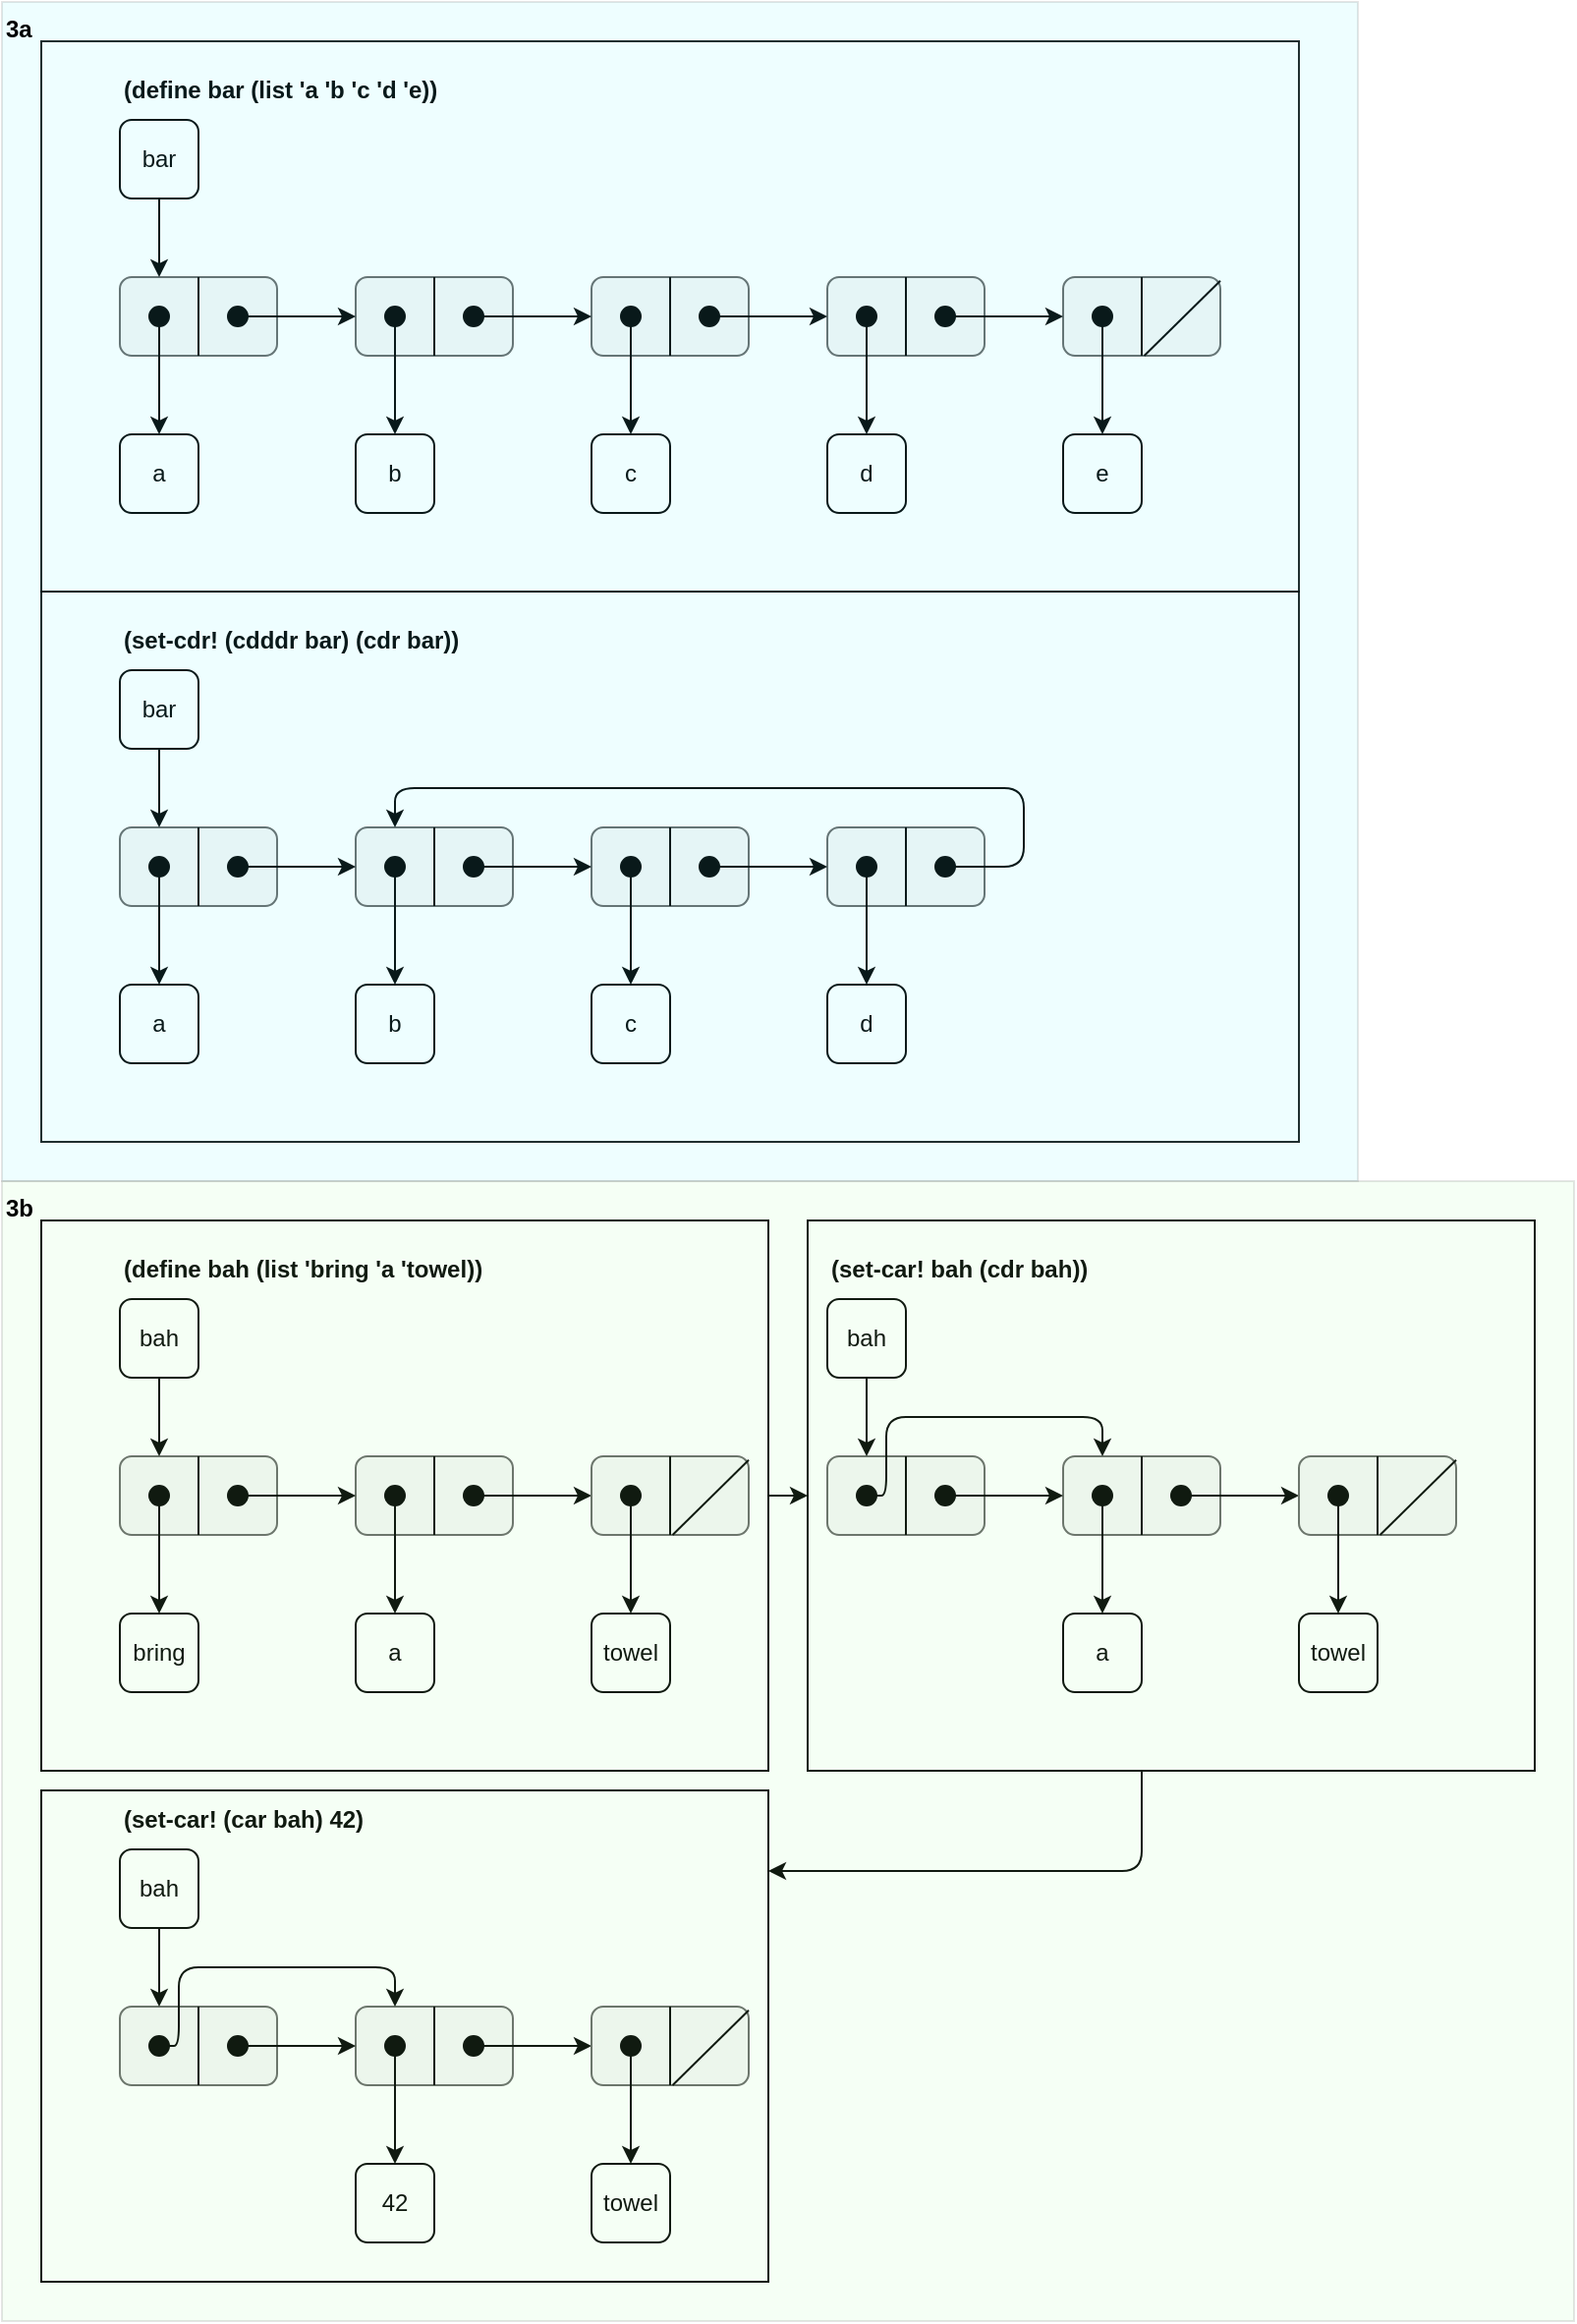 <mxfile version="15.4.0" type="device"><diagram id="C5RBs43oDa-KdzZeNtuy" name="Page-1"><mxGraphModel dx="918" dy="1392" grid="1" gridSize="10" guides="1" tooltips="1" connect="1" arrows="1" fold="1" page="1" pageScale="1" pageWidth="827" pageHeight="1169" math="0" shadow="0"><root><mxCell id="WIyWlLk6GJQsqaUBKTNV-0"/><mxCell id="WIyWlLk6GJQsqaUBKTNV-1" parent="WIyWlLk6GJQsqaUBKTNV-0"/><mxCell id="eJKlhbtkyP2CvCXJcm9q-0" value="" style="group" vertex="1" connectable="0" parent="WIyWlLk6GJQsqaUBKTNV-1"><mxGeometry x="80" y="160" width="80" height="40" as="geometry"/></mxCell><mxCell id="eJKlhbtkyP2CvCXJcm9q-1" value="" style="rounded=1;whiteSpace=wrap;html=1;fillColor=#f5f5f5;strokeColor=#666666;fontColor=#333333;" vertex="1" parent="eJKlhbtkyP2CvCXJcm9q-0"><mxGeometry width="80" height="40" as="geometry"/></mxCell><mxCell id="eJKlhbtkyP2CvCXJcm9q-2" value="" style="endArrow=none;html=1;exitX=0.5;exitY=0;exitDx=0;exitDy=0;entryX=0.5;entryY=1;entryDx=0;entryDy=0;" edge="1" parent="eJKlhbtkyP2CvCXJcm9q-0" source="eJKlhbtkyP2CvCXJcm9q-1" target="eJKlhbtkyP2CvCXJcm9q-1"><mxGeometry width="50" height="50" as="geometry"><mxPoint x="40" y="50" as="sourcePoint"/><mxPoint x="90" as="targetPoint"/></mxGeometry></mxCell><mxCell id="eJKlhbtkyP2CvCXJcm9q-3" value="" style="ellipse;whiteSpace=wrap;html=1;aspect=fixed;rounded=1;fillColor=#000000;" vertex="1" parent="eJKlhbtkyP2CvCXJcm9q-0"><mxGeometry x="15" y="15" width="10" height="10" as="geometry"/></mxCell><mxCell id="eJKlhbtkyP2CvCXJcm9q-4" value="" style="ellipse;whiteSpace=wrap;html=1;aspect=fixed;rounded=1;fillColor=#000000;" vertex="1" parent="eJKlhbtkyP2CvCXJcm9q-0"><mxGeometry x="55" y="15" width="10" height="10" as="geometry"/></mxCell><mxCell id="eJKlhbtkyP2CvCXJcm9q-5" value="" style="group" vertex="1" connectable="0" parent="WIyWlLk6GJQsqaUBKTNV-1"><mxGeometry x="200" y="160" width="80" height="40" as="geometry"/></mxCell><mxCell id="eJKlhbtkyP2CvCXJcm9q-6" value="" style="rounded=1;whiteSpace=wrap;html=1;fillColor=#f5f5f5;strokeColor=#666666;fontColor=#333333;" vertex="1" parent="eJKlhbtkyP2CvCXJcm9q-5"><mxGeometry width="80" height="40" as="geometry"/></mxCell><mxCell id="eJKlhbtkyP2CvCXJcm9q-7" value="" style="endArrow=none;html=1;exitX=0.5;exitY=0;exitDx=0;exitDy=0;entryX=0.5;entryY=1;entryDx=0;entryDy=0;" edge="1" parent="eJKlhbtkyP2CvCXJcm9q-5" source="eJKlhbtkyP2CvCXJcm9q-6" target="eJKlhbtkyP2CvCXJcm9q-6"><mxGeometry width="50" height="50" as="geometry"><mxPoint x="40" y="50" as="sourcePoint"/><mxPoint x="90" as="targetPoint"/></mxGeometry></mxCell><mxCell id="eJKlhbtkyP2CvCXJcm9q-8" value="" style="ellipse;whiteSpace=wrap;html=1;aspect=fixed;rounded=1;fillColor=#000000;" vertex="1" parent="eJKlhbtkyP2CvCXJcm9q-5"><mxGeometry x="15" y="15" width="10" height="10" as="geometry"/></mxCell><mxCell id="eJKlhbtkyP2CvCXJcm9q-9" value="" style="ellipse;whiteSpace=wrap;html=1;aspect=fixed;rounded=1;fillColor=#000000;" vertex="1" parent="eJKlhbtkyP2CvCXJcm9q-5"><mxGeometry x="55" y="15" width="10" height="10" as="geometry"/></mxCell><mxCell id="eJKlhbtkyP2CvCXJcm9q-10" value="" style="group" vertex="1" connectable="0" parent="WIyWlLk6GJQsqaUBKTNV-1"><mxGeometry x="320" y="160" width="80" height="40" as="geometry"/></mxCell><mxCell id="eJKlhbtkyP2CvCXJcm9q-11" value="" style="rounded=1;whiteSpace=wrap;html=1;fillColor=#f5f5f5;strokeColor=#666666;fontColor=#333333;" vertex="1" parent="eJKlhbtkyP2CvCXJcm9q-10"><mxGeometry width="80" height="40" as="geometry"/></mxCell><mxCell id="eJKlhbtkyP2CvCXJcm9q-12" value="" style="endArrow=none;html=1;exitX=0.5;exitY=0;exitDx=0;exitDy=0;entryX=0.5;entryY=1;entryDx=0;entryDy=0;" edge="1" parent="eJKlhbtkyP2CvCXJcm9q-10" source="eJKlhbtkyP2CvCXJcm9q-11" target="eJKlhbtkyP2CvCXJcm9q-11"><mxGeometry width="50" height="50" as="geometry"><mxPoint x="40" y="50" as="sourcePoint"/><mxPoint x="90" as="targetPoint"/></mxGeometry></mxCell><mxCell id="eJKlhbtkyP2CvCXJcm9q-13" value="" style="ellipse;whiteSpace=wrap;html=1;aspect=fixed;rounded=1;fillColor=#000000;" vertex="1" parent="eJKlhbtkyP2CvCXJcm9q-10"><mxGeometry x="15" y="15" width="10" height="10" as="geometry"/></mxCell><mxCell id="eJKlhbtkyP2CvCXJcm9q-14" value="" style="ellipse;whiteSpace=wrap;html=1;aspect=fixed;rounded=1;fillColor=#000000;" vertex="1" parent="eJKlhbtkyP2CvCXJcm9q-10"><mxGeometry x="55" y="15" width="10" height="10" as="geometry"/></mxCell><mxCell id="eJKlhbtkyP2CvCXJcm9q-16" value="" style="group" vertex="1" connectable="0" parent="WIyWlLk6GJQsqaUBKTNV-1"><mxGeometry x="440" y="160" width="80" height="40" as="geometry"/></mxCell><mxCell id="eJKlhbtkyP2CvCXJcm9q-17" value="" style="rounded=1;whiteSpace=wrap;html=1;fillColor=#f5f5f5;strokeColor=#666666;fontColor=#333333;" vertex="1" parent="eJKlhbtkyP2CvCXJcm9q-16"><mxGeometry width="80" height="40" as="geometry"/></mxCell><mxCell id="eJKlhbtkyP2CvCXJcm9q-18" value="" style="endArrow=none;html=1;exitX=0.5;exitY=0;exitDx=0;exitDy=0;entryX=0.5;entryY=1;entryDx=0;entryDy=0;" edge="1" parent="eJKlhbtkyP2CvCXJcm9q-16" source="eJKlhbtkyP2CvCXJcm9q-17" target="eJKlhbtkyP2CvCXJcm9q-17"><mxGeometry width="50" height="50" as="geometry"><mxPoint x="40" y="50" as="sourcePoint"/><mxPoint x="90" as="targetPoint"/></mxGeometry></mxCell><mxCell id="eJKlhbtkyP2CvCXJcm9q-19" value="" style="ellipse;whiteSpace=wrap;html=1;aspect=fixed;rounded=1;fillColor=#000000;" vertex="1" parent="eJKlhbtkyP2CvCXJcm9q-16"><mxGeometry x="15" y="15" width="10" height="10" as="geometry"/></mxCell><mxCell id="eJKlhbtkyP2CvCXJcm9q-20" value="" style="ellipse;whiteSpace=wrap;html=1;aspect=fixed;rounded=1;fillColor=#000000;" vertex="1" parent="eJKlhbtkyP2CvCXJcm9q-16"><mxGeometry x="55" y="15" width="10" height="10" as="geometry"/></mxCell><mxCell id="eJKlhbtkyP2CvCXJcm9q-26" value="" style="group" vertex="1" connectable="0" parent="WIyWlLk6GJQsqaUBKTNV-1"><mxGeometry x="560" y="160" width="80" height="40" as="geometry"/></mxCell><mxCell id="eJKlhbtkyP2CvCXJcm9q-27" value="" style="rounded=1;whiteSpace=wrap;html=1;fillColor=#f5f5f5;strokeColor=#666666;fontColor=#333333;" vertex="1" parent="eJKlhbtkyP2CvCXJcm9q-26"><mxGeometry width="80" height="40" as="geometry"/></mxCell><mxCell id="eJKlhbtkyP2CvCXJcm9q-28" value="" style="endArrow=none;html=1;exitX=0.5;exitY=0;exitDx=0;exitDy=0;entryX=0.5;entryY=1;entryDx=0;entryDy=0;" edge="1" parent="eJKlhbtkyP2CvCXJcm9q-26" source="eJKlhbtkyP2CvCXJcm9q-27" target="eJKlhbtkyP2CvCXJcm9q-27"><mxGeometry width="50" height="50" as="geometry"><mxPoint x="40" y="50" as="sourcePoint"/><mxPoint x="90" as="targetPoint"/></mxGeometry></mxCell><mxCell id="eJKlhbtkyP2CvCXJcm9q-29" value="" style="ellipse;whiteSpace=wrap;html=1;aspect=fixed;rounded=1;fillColor=#000000;" vertex="1" parent="eJKlhbtkyP2CvCXJcm9q-26"><mxGeometry x="15" y="15" width="10" height="10" as="geometry"/></mxCell><mxCell id="eJKlhbtkyP2CvCXJcm9q-34" value="" style="endArrow=none;html=1;exitX=0.984;exitY=0.047;exitDx=0;exitDy=0;entryX=0.5;entryY=1;entryDx=0;entryDy=0;exitPerimeter=0;" edge="1" parent="eJKlhbtkyP2CvCXJcm9q-26"><mxGeometry x="-148.72" y="-310" width="50" height="50" as="geometry"><mxPoint x="80" y="1.88" as="sourcePoint"/><mxPoint x="41.28" y="40" as="targetPoint"/></mxGeometry></mxCell><mxCell id="eJKlhbtkyP2CvCXJcm9q-30" style="edgeStyle=orthogonalEdgeStyle;rounded=0;orthogonalLoop=1;jettySize=auto;html=1;" edge="1" parent="WIyWlLk6GJQsqaUBKTNV-1" source="eJKlhbtkyP2CvCXJcm9q-4" target="eJKlhbtkyP2CvCXJcm9q-6"><mxGeometry relative="1" as="geometry"/></mxCell><mxCell id="eJKlhbtkyP2CvCXJcm9q-31" style="edgeStyle=orthogonalEdgeStyle;rounded=0;orthogonalLoop=1;jettySize=auto;html=1;entryX=0;entryY=0.5;entryDx=0;entryDy=0;" edge="1" parent="WIyWlLk6GJQsqaUBKTNV-1" source="eJKlhbtkyP2CvCXJcm9q-9" target="eJKlhbtkyP2CvCXJcm9q-11"><mxGeometry relative="1" as="geometry"/></mxCell><mxCell id="eJKlhbtkyP2CvCXJcm9q-32" style="edgeStyle=orthogonalEdgeStyle;rounded=0;orthogonalLoop=1;jettySize=auto;html=1;entryX=0;entryY=0.5;entryDx=0;entryDy=0;" edge="1" parent="WIyWlLk6GJQsqaUBKTNV-1" source="eJKlhbtkyP2CvCXJcm9q-14" target="eJKlhbtkyP2CvCXJcm9q-17"><mxGeometry relative="1" as="geometry"/></mxCell><mxCell id="eJKlhbtkyP2CvCXJcm9q-33" style="edgeStyle=orthogonalEdgeStyle;rounded=0;orthogonalLoop=1;jettySize=auto;html=1;entryX=0;entryY=0.5;entryDx=0;entryDy=0;" edge="1" parent="WIyWlLk6GJQsqaUBKTNV-1" source="eJKlhbtkyP2CvCXJcm9q-20" target="eJKlhbtkyP2CvCXJcm9q-27"><mxGeometry relative="1" as="geometry"/></mxCell><mxCell id="eJKlhbtkyP2CvCXJcm9q-35" value="a" style="whiteSpace=wrap;html=1;aspect=fixed;rounded=1;" vertex="1" parent="WIyWlLk6GJQsqaUBKTNV-1"><mxGeometry x="80" y="240" width="40" height="40" as="geometry"/></mxCell><mxCell id="eJKlhbtkyP2CvCXJcm9q-36" value="b" style="whiteSpace=wrap;html=1;aspect=fixed;rounded=1;" vertex="1" parent="WIyWlLk6GJQsqaUBKTNV-1"><mxGeometry x="200" y="240" width="40" height="40" as="geometry"/></mxCell><mxCell id="eJKlhbtkyP2CvCXJcm9q-37" value="c" style="whiteSpace=wrap;html=1;aspect=fixed;rounded=1;" vertex="1" parent="WIyWlLk6GJQsqaUBKTNV-1"><mxGeometry x="320" y="240" width="40" height="40" as="geometry"/></mxCell><mxCell id="eJKlhbtkyP2CvCXJcm9q-38" value="d" style="whiteSpace=wrap;html=1;aspect=fixed;rounded=1;" vertex="1" parent="WIyWlLk6GJQsqaUBKTNV-1"><mxGeometry x="440" y="240" width="40" height="40" as="geometry"/></mxCell><mxCell id="eJKlhbtkyP2CvCXJcm9q-39" value="e" style="whiteSpace=wrap;html=1;aspect=fixed;rounded=1;" vertex="1" parent="WIyWlLk6GJQsqaUBKTNV-1"><mxGeometry x="560" y="240" width="40" height="40" as="geometry"/></mxCell><mxCell id="eJKlhbtkyP2CvCXJcm9q-40" style="edgeStyle=orthogonalEdgeStyle;rounded=0;orthogonalLoop=1;jettySize=auto;html=1;entryX=0.5;entryY=0;entryDx=0;entryDy=0;" edge="1" parent="WIyWlLk6GJQsqaUBKTNV-1" source="eJKlhbtkyP2CvCXJcm9q-3" target="eJKlhbtkyP2CvCXJcm9q-35"><mxGeometry relative="1" as="geometry"/></mxCell><mxCell id="eJKlhbtkyP2CvCXJcm9q-41" style="edgeStyle=orthogonalEdgeStyle;rounded=0;orthogonalLoop=1;jettySize=auto;html=1;entryX=0.5;entryY=0;entryDx=0;entryDy=0;" edge="1" parent="WIyWlLk6GJQsqaUBKTNV-1" source="eJKlhbtkyP2CvCXJcm9q-8" target="eJKlhbtkyP2CvCXJcm9q-36"><mxGeometry relative="1" as="geometry"/></mxCell><mxCell id="eJKlhbtkyP2CvCXJcm9q-42" style="edgeStyle=orthogonalEdgeStyle;rounded=0;orthogonalLoop=1;jettySize=auto;html=1;entryX=0.5;entryY=0;entryDx=0;entryDy=0;" edge="1" parent="WIyWlLk6GJQsqaUBKTNV-1" source="eJKlhbtkyP2CvCXJcm9q-13" target="eJKlhbtkyP2CvCXJcm9q-37"><mxGeometry relative="1" as="geometry"/></mxCell><mxCell id="eJKlhbtkyP2CvCXJcm9q-43" style="edgeStyle=orthogonalEdgeStyle;rounded=0;orthogonalLoop=1;jettySize=auto;html=1;entryX=0.5;entryY=0;entryDx=0;entryDy=0;" edge="1" parent="WIyWlLk6GJQsqaUBKTNV-1" source="eJKlhbtkyP2CvCXJcm9q-19" target="eJKlhbtkyP2CvCXJcm9q-38"><mxGeometry relative="1" as="geometry"/></mxCell><mxCell id="eJKlhbtkyP2CvCXJcm9q-44" style="edgeStyle=orthogonalEdgeStyle;rounded=0;orthogonalLoop=1;jettySize=auto;html=1;entryX=0.5;entryY=0;entryDx=0;entryDy=0;" edge="1" parent="WIyWlLk6GJQsqaUBKTNV-1" source="eJKlhbtkyP2CvCXJcm9q-29" target="eJKlhbtkyP2CvCXJcm9q-39"><mxGeometry relative="1" as="geometry"/></mxCell><mxCell id="eJKlhbtkyP2CvCXJcm9q-45" value="(define bar (list 'a 'b 'c 'd 'e))" style="text;html=1;strokeColor=none;fillColor=none;align=left;verticalAlign=middle;whiteSpace=wrap;rounded=0;fontStyle=1" vertex="1" parent="WIyWlLk6GJQsqaUBKTNV-1"><mxGeometry x="80" y="50" width="310" height="30" as="geometry"/></mxCell><mxCell id="eJKlhbtkyP2CvCXJcm9q-47" style="edgeStyle=orthogonalEdgeStyle;rounded=0;orthogonalLoop=1;jettySize=auto;html=1;entryX=0.25;entryY=0;entryDx=0;entryDy=0;" edge="1" parent="WIyWlLk6GJQsqaUBKTNV-1" source="eJKlhbtkyP2CvCXJcm9q-46" target="eJKlhbtkyP2CvCXJcm9q-1"><mxGeometry relative="1" as="geometry"/></mxCell><mxCell id="eJKlhbtkyP2CvCXJcm9q-46" value="bar" style="whiteSpace=wrap;html=1;aspect=fixed;rounded=1;" vertex="1" parent="WIyWlLk6GJQsqaUBKTNV-1"><mxGeometry x="80" y="80" width="40" height="40" as="geometry"/></mxCell><mxCell id="eJKlhbtkyP2CvCXJcm9q-49" value="" style="group" vertex="1" connectable="0" parent="WIyWlLk6GJQsqaUBKTNV-1"><mxGeometry x="80" y="440" width="80" height="40" as="geometry"/></mxCell><mxCell id="eJKlhbtkyP2CvCXJcm9q-50" value="" style="rounded=1;whiteSpace=wrap;html=1;fillColor=#f5f5f5;strokeColor=#666666;fontColor=#333333;" vertex="1" parent="eJKlhbtkyP2CvCXJcm9q-49"><mxGeometry width="80" height="40" as="geometry"/></mxCell><mxCell id="eJKlhbtkyP2CvCXJcm9q-51" value="" style="endArrow=none;html=1;exitX=0.5;exitY=0;exitDx=0;exitDy=0;entryX=0.5;entryY=1;entryDx=0;entryDy=0;" edge="1" parent="eJKlhbtkyP2CvCXJcm9q-49" source="eJKlhbtkyP2CvCXJcm9q-50" target="eJKlhbtkyP2CvCXJcm9q-50"><mxGeometry width="50" height="50" as="geometry"><mxPoint x="40" y="50" as="sourcePoint"/><mxPoint x="90" as="targetPoint"/></mxGeometry></mxCell><mxCell id="eJKlhbtkyP2CvCXJcm9q-52" value="" style="ellipse;whiteSpace=wrap;html=1;aspect=fixed;rounded=1;fillColor=#000000;" vertex="1" parent="eJKlhbtkyP2CvCXJcm9q-49"><mxGeometry x="15" y="15" width="10" height="10" as="geometry"/></mxCell><mxCell id="eJKlhbtkyP2CvCXJcm9q-53" value="" style="ellipse;whiteSpace=wrap;html=1;aspect=fixed;rounded=1;fillColor=#000000;" vertex="1" parent="eJKlhbtkyP2CvCXJcm9q-49"><mxGeometry x="55" y="15" width="10" height="10" as="geometry"/></mxCell><mxCell id="eJKlhbtkyP2CvCXJcm9q-54" value="" style="group" vertex="1" connectable="0" parent="WIyWlLk6GJQsqaUBKTNV-1"><mxGeometry x="200" y="440" width="80" height="40" as="geometry"/></mxCell><mxCell id="eJKlhbtkyP2CvCXJcm9q-55" value="" style="rounded=1;whiteSpace=wrap;html=1;fillColor=#f5f5f5;strokeColor=#666666;fontColor=#333333;" vertex="1" parent="eJKlhbtkyP2CvCXJcm9q-54"><mxGeometry width="80" height="40" as="geometry"/></mxCell><mxCell id="eJKlhbtkyP2CvCXJcm9q-56" value="" style="endArrow=none;html=1;exitX=0.5;exitY=0;exitDx=0;exitDy=0;entryX=0.5;entryY=1;entryDx=0;entryDy=0;" edge="1" parent="eJKlhbtkyP2CvCXJcm9q-54" source="eJKlhbtkyP2CvCXJcm9q-55" target="eJKlhbtkyP2CvCXJcm9q-55"><mxGeometry width="50" height="50" as="geometry"><mxPoint x="40" y="50" as="sourcePoint"/><mxPoint x="90" as="targetPoint"/></mxGeometry></mxCell><mxCell id="eJKlhbtkyP2CvCXJcm9q-57" value="" style="ellipse;whiteSpace=wrap;html=1;aspect=fixed;rounded=1;fillColor=#000000;" vertex="1" parent="eJKlhbtkyP2CvCXJcm9q-54"><mxGeometry x="15" y="15" width="10" height="10" as="geometry"/></mxCell><mxCell id="eJKlhbtkyP2CvCXJcm9q-58" value="" style="ellipse;whiteSpace=wrap;html=1;aspect=fixed;rounded=1;fillColor=#000000;" vertex="1" parent="eJKlhbtkyP2CvCXJcm9q-54"><mxGeometry x="55" y="15" width="10" height="10" as="geometry"/></mxCell><mxCell id="eJKlhbtkyP2CvCXJcm9q-59" value="" style="group" vertex="1" connectable="0" parent="WIyWlLk6GJQsqaUBKTNV-1"><mxGeometry x="320" y="440" width="80" height="40" as="geometry"/></mxCell><mxCell id="eJKlhbtkyP2CvCXJcm9q-60" value="" style="rounded=1;whiteSpace=wrap;html=1;fillColor=#f5f5f5;strokeColor=#666666;fontColor=#333333;" vertex="1" parent="eJKlhbtkyP2CvCXJcm9q-59"><mxGeometry width="80" height="40" as="geometry"/></mxCell><mxCell id="eJKlhbtkyP2CvCXJcm9q-61" value="" style="endArrow=none;html=1;exitX=0.5;exitY=0;exitDx=0;exitDy=0;entryX=0.5;entryY=1;entryDx=0;entryDy=0;" edge="1" parent="eJKlhbtkyP2CvCXJcm9q-59" source="eJKlhbtkyP2CvCXJcm9q-60" target="eJKlhbtkyP2CvCXJcm9q-60"><mxGeometry width="50" height="50" as="geometry"><mxPoint x="40" y="50" as="sourcePoint"/><mxPoint x="90" as="targetPoint"/></mxGeometry></mxCell><mxCell id="eJKlhbtkyP2CvCXJcm9q-62" value="" style="ellipse;whiteSpace=wrap;html=1;aspect=fixed;rounded=1;fillColor=#000000;" vertex="1" parent="eJKlhbtkyP2CvCXJcm9q-59"><mxGeometry x="15" y="15" width="10" height="10" as="geometry"/></mxCell><mxCell id="eJKlhbtkyP2CvCXJcm9q-63" value="" style="ellipse;whiteSpace=wrap;html=1;aspect=fixed;rounded=1;fillColor=#000000;" vertex="1" parent="eJKlhbtkyP2CvCXJcm9q-59"><mxGeometry x="55" y="15" width="10" height="10" as="geometry"/></mxCell><mxCell id="eJKlhbtkyP2CvCXJcm9q-64" value="" style="group" vertex="1" connectable="0" parent="WIyWlLk6GJQsqaUBKTNV-1"><mxGeometry x="440" y="440" width="80" height="40" as="geometry"/></mxCell><mxCell id="eJKlhbtkyP2CvCXJcm9q-65" value="" style="rounded=1;whiteSpace=wrap;html=1;fillColor=#f5f5f5;strokeColor=#666666;fontColor=#333333;" vertex="1" parent="eJKlhbtkyP2CvCXJcm9q-64"><mxGeometry width="80" height="40" as="geometry"/></mxCell><mxCell id="eJKlhbtkyP2CvCXJcm9q-66" value="" style="endArrow=none;html=1;exitX=0.5;exitY=0;exitDx=0;exitDy=0;entryX=0.5;entryY=1;entryDx=0;entryDy=0;" edge="1" parent="eJKlhbtkyP2CvCXJcm9q-64" source="eJKlhbtkyP2CvCXJcm9q-65" target="eJKlhbtkyP2CvCXJcm9q-65"><mxGeometry width="50" height="50" as="geometry"><mxPoint x="40" y="50" as="sourcePoint"/><mxPoint x="90" as="targetPoint"/></mxGeometry></mxCell><mxCell id="eJKlhbtkyP2CvCXJcm9q-67" value="" style="ellipse;whiteSpace=wrap;html=1;aspect=fixed;rounded=1;fillColor=#000000;" vertex="1" parent="eJKlhbtkyP2CvCXJcm9q-64"><mxGeometry x="15" y="15" width="10" height="10" as="geometry"/></mxCell><mxCell id="eJKlhbtkyP2CvCXJcm9q-68" value="" style="ellipse;whiteSpace=wrap;html=1;aspect=fixed;rounded=1;fillColor=#000000;" vertex="1" parent="eJKlhbtkyP2CvCXJcm9q-64"><mxGeometry x="55" y="15" width="10" height="10" as="geometry"/></mxCell><mxCell id="eJKlhbtkyP2CvCXJcm9q-74" style="edgeStyle=orthogonalEdgeStyle;rounded=0;orthogonalLoop=1;jettySize=auto;html=1;" edge="1" parent="WIyWlLk6GJQsqaUBKTNV-1" source="eJKlhbtkyP2CvCXJcm9q-53" target="eJKlhbtkyP2CvCXJcm9q-55"><mxGeometry relative="1" as="geometry"/></mxCell><mxCell id="eJKlhbtkyP2CvCXJcm9q-75" style="edgeStyle=orthogonalEdgeStyle;rounded=0;orthogonalLoop=1;jettySize=auto;html=1;entryX=0;entryY=0.5;entryDx=0;entryDy=0;" edge="1" parent="WIyWlLk6GJQsqaUBKTNV-1" source="eJKlhbtkyP2CvCXJcm9q-58" target="eJKlhbtkyP2CvCXJcm9q-60"><mxGeometry relative="1" as="geometry"/></mxCell><mxCell id="eJKlhbtkyP2CvCXJcm9q-76" style="edgeStyle=orthogonalEdgeStyle;rounded=0;orthogonalLoop=1;jettySize=auto;html=1;entryX=0;entryY=0.5;entryDx=0;entryDy=0;" edge="1" parent="WIyWlLk6GJQsqaUBKTNV-1" source="eJKlhbtkyP2CvCXJcm9q-63" target="eJKlhbtkyP2CvCXJcm9q-65"><mxGeometry relative="1" as="geometry"/></mxCell><mxCell id="eJKlhbtkyP2CvCXJcm9q-77" style="edgeStyle=orthogonalEdgeStyle;rounded=1;orthogonalLoop=1;jettySize=auto;html=1;entryX=0.25;entryY=0;entryDx=0;entryDy=0;" edge="1" parent="WIyWlLk6GJQsqaUBKTNV-1" source="eJKlhbtkyP2CvCXJcm9q-68" target="eJKlhbtkyP2CvCXJcm9q-55"><mxGeometry relative="1" as="geometry"><mxPoint x="560" y="460" as="targetPoint"/><Array as="points"><mxPoint x="540" y="460"/><mxPoint x="540" y="420"/><mxPoint x="220" y="420"/></Array></mxGeometry></mxCell><mxCell id="eJKlhbtkyP2CvCXJcm9q-78" value="a" style="whiteSpace=wrap;html=1;aspect=fixed;rounded=1;" vertex="1" parent="WIyWlLk6GJQsqaUBKTNV-1"><mxGeometry x="80" y="520" width="40" height="40" as="geometry"/></mxCell><mxCell id="eJKlhbtkyP2CvCXJcm9q-79" value="b" style="whiteSpace=wrap;html=1;aspect=fixed;rounded=1;" vertex="1" parent="WIyWlLk6GJQsqaUBKTNV-1"><mxGeometry x="200" y="520" width="40" height="40" as="geometry"/></mxCell><mxCell id="eJKlhbtkyP2CvCXJcm9q-80" value="c" style="whiteSpace=wrap;html=1;aspect=fixed;rounded=1;" vertex="1" parent="WIyWlLk6GJQsqaUBKTNV-1"><mxGeometry x="320" y="520" width="40" height="40" as="geometry"/></mxCell><mxCell id="eJKlhbtkyP2CvCXJcm9q-81" value="d" style="whiteSpace=wrap;html=1;aspect=fixed;rounded=1;" vertex="1" parent="WIyWlLk6GJQsqaUBKTNV-1"><mxGeometry x="440" y="520" width="40" height="40" as="geometry"/></mxCell><mxCell id="eJKlhbtkyP2CvCXJcm9q-83" style="edgeStyle=orthogonalEdgeStyle;rounded=0;orthogonalLoop=1;jettySize=auto;html=1;entryX=0.5;entryY=0;entryDx=0;entryDy=0;" edge="1" parent="WIyWlLk6GJQsqaUBKTNV-1" source="eJKlhbtkyP2CvCXJcm9q-52" target="eJKlhbtkyP2CvCXJcm9q-78"><mxGeometry relative="1" as="geometry"/></mxCell><mxCell id="eJKlhbtkyP2CvCXJcm9q-84" style="edgeStyle=orthogonalEdgeStyle;rounded=0;orthogonalLoop=1;jettySize=auto;html=1;entryX=0.5;entryY=0;entryDx=0;entryDy=0;" edge="1" parent="WIyWlLk6GJQsqaUBKTNV-1" source="eJKlhbtkyP2CvCXJcm9q-57" target="eJKlhbtkyP2CvCXJcm9q-79"><mxGeometry relative="1" as="geometry"/></mxCell><mxCell id="eJKlhbtkyP2CvCXJcm9q-85" style="edgeStyle=orthogonalEdgeStyle;rounded=0;orthogonalLoop=1;jettySize=auto;html=1;entryX=0.5;entryY=0;entryDx=0;entryDy=0;" edge="1" parent="WIyWlLk6GJQsqaUBKTNV-1" source="eJKlhbtkyP2CvCXJcm9q-62" target="eJKlhbtkyP2CvCXJcm9q-80"><mxGeometry relative="1" as="geometry"/></mxCell><mxCell id="eJKlhbtkyP2CvCXJcm9q-86" style="edgeStyle=orthogonalEdgeStyle;rounded=0;orthogonalLoop=1;jettySize=auto;html=1;entryX=0.5;entryY=0;entryDx=0;entryDy=0;" edge="1" parent="WIyWlLk6GJQsqaUBKTNV-1" source="eJKlhbtkyP2CvCXJcm9q-67" target="eJKlhbtkyP2CvCXJcm9q-81"><mxGeometry relative="1" as="geometry"/></mxCell><mxCell id="eJKlhbtkyP2CvCXJcm9q-89" style="edgeStyle=orthogonalEdgeStyle;rounded=1;orthogonalLoop=1;jettySize=auto;html=1;entryX=0.25;entryY=0;entryDx=0;entryDy=0;" edge="1" parent="WIyWlLk6GJQsqaUBKTNV-1" source="eJKlhbtkyP2CvCXJcm9q-88" target="eJKlhbtkyP2CvCXJcm9q-50"><mxGeometry relative="1" as="geometry"/></mxCell><mxCell id="eJKlhbtkyP2CvCXJcm9q-88" value="bar" style="whiteSpace=wrap;html=1;aspect=fixed;rounded=1;" vertex="1" parent="WIyWlLk6GJQsqaUBKTNV-1"><mxGeometry x="80" y="360" width="40" height="40" as="geometry"/></mxCell><mxCell id="eJKlhbtkyP2CvCXJcm9q-90" value="(set-cdr! (cdddr bar) (cdr bar))" style="text;html=1;strokeColor=none;fillColor=none;align=left;verticalAlign=middle;whiteSpace=wrap;rounded=0;fontStyle=1" vertex="1" parent="WIyWlLk6GJQsqaUBKTNV-1"><mxGeometry x="80" y="330" width="310" height="30" as="geometry"/></mxCell><mxCell id="eJKlhbtkyP2CvCXJcm9q-91" value="" style="group" vertex="1" connectable="0" parent="WIyWlLk6GJQsqaUBKTNV-1"><mxGeometry x="80" y="760" width="80" height="40" as="geometry"/></mxCell><mxCell id="eJKlhbtkyP2CvCXJcm9q-92" value="" style="rounded=1;whiteSpace=wrap;html=1;fillColor=#f5f5f5;strokeColor=#666666;fontColor=#333333;" vertex="1" parent="eJKlhbtkyP2CvCXJcm9q-91"><mxGeometry width="80" height="40" as="geometry"/></mxCell><mxCell id="eJKlhbtkyP2CvCXJcm9q-93" value="" style="endArrow=none;html=1;exitX=0.5;exitY=0;exitDx=0;exitDy=0;entryX=0.5;entryY=1;entryDx=0;entryDy=0;" edge="1" parent="eJKlhbtkyP2CvCXJcm9q-91" source="eJKlhbtkyP2CvCXJcm9q-92" target="eJKlhbtkyP2CvCXJcm9q-92"><mxGeometry width="50" height="50" as="geometry"><mxPoint x="40" y="50" as="sourcePoint"/><mxPoint x="90" as="targetPoint"/></mxGeometry></mxCell><mxCell id="eJKlhbtkyP2CvCXJcm9q-94" value="" style="ellipse;whiteSpace=wrap;html=1;aspect=fixed;rounded=1;fillColor=#000000;" vertex="1" parent="eJKlhbtkyP2CvCXJcm9q-91"><mxGeometry x="15" y="15" width="10" height="10" as="geometry"/></mxCell><mxCell id="eJKlhbtkyP2CvCXJcm9q-95" value="" style="ellipse;whiteSpace=wrap;html=1;aspect=fixed;rounded=1;fillColor=#000000;" vertex="1" parent="eJKlhbtkyP2CvCXJcm9q-91"><mxGeometry x="55" y="15" width="10" height="10" as="geometry"/></mxCell><mxCell id="eJKlhbtkyP2CvCXJcm9q-96" value="" style="group" vertex="1" connectable="0" parent="WIyWlLk6GJQsqaUBKTNV-1"><mxGeometry x="200" y="760" width="80" height="40" as="geometry"/></mxCell><mxCell id="eJKlhbtkyP2CvCXJcm9q-97" value="" style="rounded=1;whiteSpace=wrap;html=1;fillColor=#f5f5f5;strokeColor=#666666;fontColor=#333333;" vertex="1" parent="eJKlhbtkyP2CvCXJcm9q-96"><mxGeometry width="80" height="40" as="geometry"/></mxCell><mxCell id="eJKlhbtkyP2CvCXJcm9q-98" value="" style="endArrow=none;html=1;exitX=0.5;exitY=0;exitDx=0;exitDy=0;entryX=0.5;entryY=1;entryDx=0;entryDy=0;" edge="1" parent="eJKlhbtkyP2CvCXJcm9q-96" source="eJKlhbtkyP2CvCXJcm9q-97" target="eJKlhbtkyP2CvCXJcm9q-97"><mxGeometry width="50" height="50" as="geometry"><mxPoint x="40" y="50" as="sourcePoint"/><mxPoint x="90" as="targetPoint"/></mxGeometry></mxCell><mxCell id="eJKlhbtkyP2CvCXJcm9q-99" value="" style="ellipse;whiteSpace=wrap;html=1;aspect=fixed;rounded=1;fillColor=#000000;" vertex="1" parent="eJKlhbtkyP2CvCXJcm9q-96"><mxGeometry x="15" y="15" width="10" height="10" as="geometry"/></mxCell><mxCell id="eJKlhbtkyP2CvCXJcm9q-100" value="" style="ellipse;whiteSpace=wrap;html=1;aspect=fixed;rounded=1;fillColor=#000000;" vertex="1" parent="eJKlhbtkyP2CvCXJcm9q-96"><mxGeometry x="55" y="15" width="10" height="10" as="geometry"/></mxCell><mxCell id="eJKlhbtkyP2CvCXJcm9q-116" style="edgeStyle=orthogonalEdgeStyle;rounded=0;orthogonalLoop=1;jettySize=auto;html=1;" edge="1" parent="WIyWlLk6GJQsqaUBKTNV-1" source="eJKlhbtkyP2CvCXJcm9q-95" target="eJKlhbtkyP2CvCXJcm9q-97"><mxGeometry relative="1" as="geometry"/></mxCell><mxCell id="eJKlhbtkyP2CvCXJcm9q-117" style="edgeStyle=orthogonalEdgeStyle;rounded=0;orthogonalLoop=1;jettySize=auto;html=1;entryX=0;entryY=0.5;entryDx=0;entryDy=0;" edge="1" parent="WIyWlLk6GJQsqaUBKTNV-1" source="eJKlhbtkyP2CvCXJcm9q-100"><mxGeometry relative="1" as="geometry"><mxPoint x="320" y="780" as="targetPoint"/></mxGeometry></mxCell><mxCell id="eJKlhbtkyP2CvCXJcm9q-120" value="bring" style="whiteSpace=wrap;html=1;aspect=fixed;rounded=1;" vertex="1" parent="WIyWlLk6GJQsqaUBKTNV-1"><mxGeometry x="80" y="840" width="40" height="40" as="geometry"/></mxCell><mxCell id="eJKlhbtkyP2CvCXJcm9q-121" value="a" style="whiteSpace=wrap;html=1;aspect=fixed;rounded=1;" vertex="1" parent="WIyWlLk6GJQsqaUBKTNV-1"><mxGeometry x="200" y="840" width="40" height="40" as="geometry"/></mxCell><mxCell id="eJKlhbtkyP2CvCXJcm9q-122" value="towel" style="whiteSpace=wrap;html=1;aspect=fixed;rounded=1;" vertex="1" parent="WIyWlLk6GJQsqaUBKTNV-1"><mxGeometry x="320" y="840" width="40" height="40" as="geometry"/></mxCell><mxCell id="eJKlhbtkyP2CvCXJcm9q-125" style="edgeStyle=orthogonalEdgeStyle;rounded=0;orthogonalLoop=1;jettySize=auto;html=1;entryX=0.5;entryY=0;entryDx=0;entryDy=0;" edge="1" parent="WIyWlLk6GJQsqaUBKTNV-1" source="eJKlhbtkyP2CvCXJcm9q-94" target="eJKlhbtkyP2CvCXJcm9q-120"><mxGeometry relative="1" as="geometry"/></mxCell><mxCell id="eJKlhbtkyP2CvCXJcm9q-126" style="edgeStyle=orthogonalEdgeStyle;rounded=0;orthogonalLoop=1;jettySize=auto;html=1;entryX=0.5;entryY=0;entryDx=0;entryDy=0;" edge="1" parent="WIyWlLk6GJQsqaUBKTNV-1" source="eJKlhbtkyP2CvCXJcm9q-99" target="eJKlhbtkyP2CvCXJcm9q-121"><mxGeometry relative="1" as="geometry"/></mxCell><mxCell id="eJKlhbtkyP2CvCXJcm9q-130" value="(define bah (list 'bring 'a 'towel))" style="text;html=1;strokeColor=none;fillColor=none;align=left;verticalAlign=middle;whiteSpace=wrap;rounded=0;fontStyle=1" vertex="1" parent="WIyWlLk6GJQsqaUBKTNV-1"><mxGeometry x="80" y="650" width="310" height="30" as="geometry"/></mxCell><mxCell id="eJKlhbtkyP2CvCXJcm9q-131" style="edgeStyle=orthogonalEdgeStyle;rounded=0;orthogonalLoop=1;jettySize=auto;html=1;entryX=0.25;entryY=0;entryDx=0;entryDy=0;" edge="1" parent="WIyWlLk6GJQsqaUBKTNV-1" source="eJKlhbtkyP2CvCXJcm9q-132" target="eJKlhbtkyP2CvCXJcm9q-92"><mxGeometry relative="1" as="geometry"/></mxCell><mxCell id="eJKlhbtkyP2CvCXJcm9q-132" value="bah" style="whiteSpace=wrap;html=1;aspect=fixed;rounded=1;" vertex="1" parent="WIyWlLk6GJQsqaUBKTNV-1"><mxGeometry x="80" y="680" width="40" height="40" as="geometry"/></mxCell><mxCell id="eJKlhbtkyP2CvCXJcm9q-135" value="" style="group" vertex="1" connectable="0" parent="WIyWlLk6GJQsqaUBKTNV-1"><mxGeometry x="320" y="760" width="80" height="40" as="geometry"/></mxCell><mxCell id="eJKlhbtkyP2CvCXJcm9q-136" value="" style="rounded=1;whiteSpace=wrap;html=1;fillColor=#f5f5f5;strokeColor=#666666;fontColor=#333333;" vertex="1" parent="eJKlhbtkyP2CvCXJcm9q-135"><mxGeometry width="80" height="40" as="geometry"/></mxCell><mxCell id="eJKlhbtkyP2CvCXJcm9q-137" value="" style="endArrow=none;html=1;exitX=0.5;exitY=0;exitDx=0;exitDy=0;entryX=0.5;entryY=1;entryDx=0;entryDy=0;" edge="1" parent="eJKlhbtkyP2CvCXJcm9q-135" source="eJKlhbtkyP2CvCXJcm9q-136" target="eJKlhbtkyP2CvCXJcm9q-136"><mxGeometry width="50" height="50" as="geometry"><mxPoint x="40" y="50" as="sourcePoint"/><mxPoint x="90" as="targetPoint"/></mxGeometry></mxCell><mxCell id="eJKlhbtkyP2CvCXJcm9q-138" value="" style="ellipse;whiteSpace=wrap;html=1;aspect=fixed;rounded=1;fillColor=#000000;" vertex="1" parent="eJKlhbtkyP2CvCXJcm9q-135"><mxGeometry x="15" y="15" width="10" height="10" as="geometry"/></mxCell><mxCell id="eJKlhbtkyP2CvCXJcm9q-139" value="" style="endArrow=none;html=1;exitX=0.984;exitY=0.047;exitDx=0;exitDy=0;entryX=0.5;entryY=1;entryDx=0;entryDy=0;exitPerimeter=0;" edge="1" parent="eJKlhbtkyP2CvCXJcm9q-135"><mxGeometry x="-148.72" y="-310" width="50" height="50" as="geometry"><mxPoint x="80" y="1.88" as="sourcePoint"/><mxPoint x="41.28" y="40" as="targetPoint"/></mxGeometry></mxCell><mxCell id="eJKlhbtkyP2CvCXJcm9q-140" style="edgeStyle=orthogonalEdgeStyle;rounded=1;orthogonalLoop=1;jettySize=auto;html=1;entryX=0.5;entryY=0;entryDx=0;entryDy=0;" edge="1" parent="WIyWlLk6GJQsqaUBKTNV-1" source="eJKlhbtkyP2CvCXJcm9q-138" target="eJKlhbtkyP2CvCXJcm9q-122"><mxGeometry relative="1" as="geometry"/></mxCell><mxCell id="eJKlhbtkyP2CvCXJcm9q-141" value="" style="group" vertex="1" connectable="0" parent="WIyWlLk6GJQsqaUBKTNV-1"><mxGeometry x="440" y="760" width="80" height="40" as="geometry"/></mxCell><mxCell id="eJKlhbtkyP2CvCXJcm9q-142" value="" style="rounded=1;whiteSpace=wrap;html=1;fillColor=#f5f5f5;strokeColor=#666666;fontColor=#333333;" vertex="1" parent="eJKlhbtkyP2CvCXJcm9q-141"><mxGeometry width="80" height="40" as="geometry"/></mxCell><mxCell id="eJKlhbtkyP2CvCXJcm9q-143" value="" style="endArrow=none;html=1;exitX=0.5;exitY=0;exitDx=0;exitDy=0;entryX=0.5;entryY=1;entryDx=0;entryDy=0;" edge="1" parent="eJKlhbtkyP2CvCXJcm9q-141" source="eJKlhbtkyP2CvCXJcm9q-142" target="eJKlhbtkyP2CvCXJcm9q-142"><mxGeometry width="50" height="50" as="geometry"><mxPoint x="40" y="50" as="sourcePoint"/><mxPoint x="90" as="targetPoint"/></mxGeometry></mxCell><mxCell id="eJKlhbtkyP2CvCXJcm9q-144" value="" style="ellipse;whiteSpace=wrap;html=1;aspect=fixed;rounded=1;fillColor=#000000;" vertex="1" parent="eJKlhbtkyP2CvCXJcm9q-141"><mxGeometry x="15" y="15" width="10" height="10" as="geometry"/></mxCell><mxCell id="eJKlhbtkyP2CvCXJcm9q-145" value="" style="ellipse;whiteSpace=wrap;html=1;aspect=fixed;rounded=1;fillColor=#000000;" vertex="1" parent="eJKlhbtkyP2CvCXJcm9q-141"><mxGeometry x="55" y="15" width="10" height="10" as="geometry"/></mxCell><mxCell id="eJKlhbtkyP2CvCXJcm9q-146" value="" style="group" vertex="1" connectable="0" parent="WIyWlLk6GJQsqaUBKTNV-1"><mxGeometry x="560" y="760" width="80" height="40" as="geometry"/></mxCell><mxCell id="eJKlhbtkyP2CvCXJcm9q-147" value="" style="rounded=1;whiteSpace=wrap;html=1;fillColor=#f5f5f5;strokeColor=#666666;fontColor=#333333;" vertex="1" parent="eJKlhbtkyP2CvCXJcm9q-146"><mxGeometry width="80" height="40" as="geometry"/></mxCell><mxCell id="eJKlhbtkyP2CvCXJcm9q-148" value="" style="endArrow=none;html=1;exitX=0.5;exitY=0;exitDx=0;exitDy=0;entryX=0.5;entryY=1;entryDx=0;entryDy=0;" edge="1" parent="eJKlhbtkyP2CvCXJcm9q-146" source="eJKlhbtkyP2CvCXJcm9q-147" target="eJKlhbtkyP2CvCXJcm9q-147"><mxGeometry width="50" height="50" as="geometry"><mxPoint x="40" y="50" as="sourcePoint"/><mxPoint x="90" as="targetPoint"/></mxGeometry></mxCell><mxCell id="eJKlhbtkyP2CvCXJcm9q-149" value="" style="ellipse;whiteSpace=wrap;html=1;aspect=fixed;rounded=1;fillColor=#000000;" vertex="1" parent="eJKlhbtkyP2CvCXJcm9q-146"><mxGeometry x="15" y="15" width="10" height="10" as="geometry"/></mxCell><mxCell id="eJKlhbtkyP2CvCXJcm9q-150" value="" style="ellipse;whiteSpace=wrap;html=1;aspect=fixed;rounded=1;fillColor=#000000;" vertex="1" parent="eJKlhbtkyP2CvCXJcm9q-146"><mxGeometry x="55" y="15" width="10" height="10" as="geometry"/></mxCell><mxCell id="eJKlhbtkyP2CvCXJcm9q-151" style="edgeStyle=orthogonalEdgeStyle;rounded=0;orthogonalLoop=1;jettySize=auto;html=1;" edge="1" parent="WIyWlLk6GJQsqaUBKTNV-1" source="eJKlhbtkyP2CvCXJcm9q-145" target="eJKlhbtkyP2CvCXJcm9q-147"><mxGeometry relative="1" as="geometry"/></mxCell><mxCell id="eJKlhbtkyP2CvCXJcm9q-152" style="edgeStyle=orthogonalEdgeStyle;rounded=0;orthogonalLoop=1;jettySize=auto;html=1;entryX=0;entryY=0.5;entryDx=0;entryDy=0;" edge="1" parent="WIyWlLk6GJQsqaUBKTNV-1" source="eJKlhbtkyP2CvCXJcm9q-150"><mxGeometry relative="1" as="geometry"><mxPoint x="680" y="780" as="targetPoint"/></mxGeometry></mxCell><mxCell id="eJKlhbtkyP2CvCXJcm9q-154" value="a" style="whiteSpace=wrap;html=1;aspect=fixed;rounded=1;" vertex="1" parent="WIyWlLk6GJQsqaUBKTNV-1"><mxGeometry x="560" y="840" width="40" height="40" as="geometry"/></mxCell><mxCell id="eJKlhbtkyP2CvCXJcm9q-155" value="towel" style="whiteSpace=wrap;html=1;aspect=fixed;rounded=1;" vertex="1" parent="WIyWlLk6GJQsqaUBKTNV-1"><mxGeometry x="680" y="840" width="40" height="40" as="geometry"/></mxCell><mxCell id="eJKlhbtkyP2CvCXJcm9q-157" style="edgeStyle=orthogonalEdgeStyle;rounded=0;orthogonalLoop=1;jettySize=auto;html=1;entryX=0.5;entryY=0;entryDx=0;entryDy=0;" edge="1" parent="WIyWlLk6GJQsqaUBKTNV-1" source="eJKlhbtkyP2CvCXJcm9q-149" target="eJKlhbtkyP2CvCXJcm9q-154"><mxGeometry relative="1" as="geometry"/></mxCell><mxCell id="eJKlhbtkyP2CvCXJcm9q-158" value="(set-car! bah (cdr bah))" style="text;html=1;strokeColor=none;fillColor=none;align=left;verticalAlign=middle;whiteSpace=wrap;rounded=0;fontStyle=1" vertex="1" parent="WIyWlLk6GJQsqaUBKTNV-1"><mxGeometry x="440" y="650" width="310" height="30" as="geometry"/></mxCell><mxCell id="eJKlhbtkyP2CvCXJcm9q-159" style="edgeStyle=orthogonalEdgeStyle;rounded=0;orthogonalLoop=1;jettySize=auto;html=1;entryX=0.25;entryY=0;entryDx=0;entryDy=0;" edge="1" parent="WIyWlLk6GJQsqaUBKTNV-1" source="eJKlhbtkyP2CvCXJcm9q-160" target="eJKlhbtkyP2CvCXJcm9q-142"><mxGeometry relative="1" as="geometry"/></mxCell><mxCell id="eJKlhbtkyP2CvCXJcm9q-160" value="bah" style="whiteSpace=wrap;html=1;aspect=fixed;rounded=1;" vertex="1" parent="WIyWlLk6GJQsqaUBKTNV-1"><mxGeometry x="440" y="680" width="40" height="40" as="geometry"/></mxCell><mxCell id="eJKlhbtkyP2CvCXJcm9q-161" value="" style="group" vertex="1" connectable="0" parent="WIyWlLk6GJQsqaUBKTNV-1"><mxGeometry x="680" y="760" width="80" height="40" as="geometry"/></mxCell><mxCell id="eJKlhbtkyP2CvCXJcm9q-162" value="" style="rounded=1;whiteSpace=wrap;html=1;fillColor=#f5f5f5;strokeColor=#666666;fontColor=#333333;" vertex="1" parent="eJKlhbtkyP2CvCXJcm9q-161"><mxGeometry width="80" height="40" as="geometry"/></mxCell><mxCell id="eJKlhbtkyP2CvCXJcm9q-163" value="" style="endArrow=none;html=1;exitX=0.5;exitY=0;exitDx=0;exitDy=0;entryX=0.5;entryY=1;entryDx=0;entryDy=0;" edge="1" parent="eJKlhbtkyP2CvCXJcm9q-161" source="eJKlhbtkyP2CvCXJcm9q-162" target="eJKlhbtkyP2CvCXJcm9q-162"><mxGeometry width="50" height="50" as="geometry"><mxPoint x="40" y="50" as="sourcePoint"/><mxPoint x="90" as="targetPoint"/></mxGeometry></mxCell><mxCell id="eJKlhbtkyP2CvCXJcm9q-164" value="" style="ellipse;whiteSpace=wrap;html=1;aspect=fixed;rounded=1;fillColor=#000000;" vertex="1" parent="eJKlhbtkyP2CvCXJcm9q-161"><mxGeometry x="15" y="15" width="10" height="10" as="geometry"/></mxCell><mxCell id="eJKlhbtkyP2CvCXJcm9q-165" value="" style="endArrow=none;html=1;exitX=0.984;exitY=0.047;exitDx=0;exitDy=0;entryX=0.5;entryY=1;entryDx=0;entryDy=0;exitPerimeter=0;" edge="1" parent="eJKlhbtkyP2CvCXJcm9q-161"><mxGeometry x="-148.72" y="-310" width="50" height="50" as="geometry"><mxPoint x="80" y="1.88" as="sourcePoint"/><mxPoint x="41.28" y="40" as="targetPoint"/></mxGeometry></mxCell><mxCell id="eJKlhbtkyP2CvCXJcm9q-166" style="edgeStyle=orthogonalEdgeStyle;rounded=1;orthogonalLoop=1;jettySize=auto;html=1;entryX=0.5;entryY=0;entryDx=0;entryDy=0;" edge="1" parent="WIyWlLk6GJQsqaUBKTNV-1" source="eJKlhbtkyP2CvCXJcm9q-164" target="eJKlhbtkyP2CvCXJcm9q-155"><mxGeometry relative="1" as="geometry"/></mxCell><mxCell id="eJKlhbtkyP2CvCXJcm9q-167" style="edgeStyle=orthogonalEdgeStyle;rounded=1;orthogonalLoop=1;jettySize=auto;html=1;entryX=0.25;entryY=0;entryDx=0;entryDy=0;" edge="1" parent="WIyWlLk6GJQsqaUBKTNV-1" source="eJKlhbtkyP2CvCXJcm9q-144" target="eJKlhbtkyP2CvCXJcm9q-147"><mxGeometry relative="1" as="geometry"><Array as="points"><mxPoint x="470" y="780"/><mxPoint x="470" y="740"/><mxPoint x="580" y="740"/></Array></mxGeometry></mxCell><mxCell id="eJKlhbtkyP2CvCXJcm9q-168" value="" style="group" vertex="1" connectable="0" parent="WIyWlLk6GJQsqaUBKTNV-1"><mxGeometry x="80" y="1040" width="80" height="40" as="geometry"/></mxCell><mxCell id="eJKlhbtkyP2CvCXJcm9q-169" value="" style="rounded=1;whiteSpace=wrap;html=1;fillColor=#f5f5f5;strokeColor=#666666;fontColor=#333333;" vertex="1" parent="eJKlhbtkyP2CvCXJcm9q-168"><mxGeometry width="80" height="40" as="geometry"/></mxCell><mxCell id="eJKlhbtkyP2CvCXJcm9q-170" value="" style="endArrow=none;html=1;exitX=0.5;exitY=0;exitDx=0;exitDy=0;entryX=0.5;entryY=1;entryDx=0;entryDy=0;" edge="1" parent="eJKlhbtkyP2CvCXJcm9q-168" source="eJKlhbtkyP2CvCXJcm9q-169" target="eJKlhbtkyP2CvCXJcm9q-169"><mxGeometry width="50" height="50" as="geometry"><mxPoint x="40" y="50" as="sourcePoint"/><mxPoint x="90" as="targetPoint"/></mxGeometry></mxCell><mxCell id="eJKlhbtkyP2CvCXJcm9q-171" value="" style="ellipse;whiteSpace=wrap;html=1;aspect=fixed;rounded=1;fillColor=#000000;" vertex="1" parent="eJKlhbtkyP2CvCXJcm9q-168"><mxGeometry x="15" y="15" width="10" height="10" as="geometry"/></mxCell><mxCell id="eJKlhbtkyP2CvCXJcm9q-172" value="" style="ellipse;whiteSpace=wrap;html=1;aspect=fixed;rounded=1;fillColor=#000000;" vertex="1" parent="eJKlhbtkyP2CvCXJcm9q-168"><mxGeometry x="55" y="15" width="10" height="10" as="geometry"/></mxCell><mxCell id="eJKlhbtkyP2CvCXJcm9q-173" value="" style="group" vertex="1" connectable="0" parent="WIyWlLk6GJQsqaUBKTNV-1"><mxGeometry x="200" y="1040" width="80" height="40" as="geometry"/></mxCell><mxCell id="eJKlhbtkyP2CvCXJcm9q-174" value="" style="rounded=1;whiteSpace=wrap;html=1;fillColor=#f5f5f5;strokeColor=#666666;fontColor=#333333;" vertex="1" parent="eJKlhbtkyP2CvCXJcm9q-173"><mxGeometry width="80" height="40" as="geometry"/></mxCell><mxCell id="eJKlhbtkyP2CvCXJcm9q-175" value="" style="endArrow=none;html=1;exitX=0.5;exitY=0;exitDx=0;exitDy=0;entryX=0.5;entryY=1;entryDx=0;entryDy=0;" edge="1" parent="eJKlhbtkyP2CvCXJcm9q-173" source="eJKlhbtkyP2CvCXJcm9q-174" target="eJKlhbtkyP2CvCXJcm9q-174"><mxGeometry width="50" height="50" as="geometry"><mxPoint x="40" y="50" as="sourcePoint"/><mxPoint x="90" as="targetPoint"/></mxGeometry></mxCell><mxCell id="eJKlhbtkyP2CvCXJcm9q-176" value="" style="ellipse;whiteSpace=wrap;html=1;aspect=fixed;rounded=1;fillColor=#000000;" vertex="1" parent="eJKlhbtkyP2CvCXJcm9q-173"><mxGeometry x="15" y="15" width="10" height="10" as="geometry"/></mxCell><mxCell id="eJKlhbtkyP2CvCXJcm9q-177" value="" style="ellipse;whiteSpace=wrap;html=1;aspect=fixed;rounded=1;fillColor=#000000;" vertex="1" parent="eJKlhbtkyP2CvCXJcm9q-173"><mxGeometry x="55" y="15" width="10" height="10" as="geometry"/></mxCell><mxCell id="eJKlhbtkyP2CvCXJcm9q-178" style="edgeStyle=orthogonalEdgeStyle;rounded=0;orthogonalLoop=1;jettySize=auto;html=1;" edge="1" parent="WIyWlLk6GJQsqaUBKTNV-1" source="eJKlhbtkyP2CvCXJcm9q-172" target="eJKlhbtkyP2CvCXJcm9q-174"><mxGeometry relative="1" as="geometry"/></mxCell><mxCell id="eJKlhbtkyP2CvCXJcm9q-179" style="edgeStyle=orthogonalEdgeStyle;rounded=0;orthogonalLoop=1;jettySize=auto;html=1;entryX=0;entryY=0.5;entryDx=0;entryDy=0;" edge="1" parent="WIyWlLk6GJQsqaUBKTNV-1" source="eJKlhbtkyP2CvCXJcm9q-177"><mxGeometry relative="1" as="geometry"><mxPoint x="320" y="1060" as="targetPoint"/></mxGeometry></mxCell><mxCell id="eJKlhbtkyP2CvCXJcm9q-180" value="42" style="whiteSpace=wrap;html=1;aspect=fixed;rounded=1;" vertex="1" parent="WIyWlLk6GJQsqaUBKTNV-1"><mxGeometry x="200" y="1120" width="40" height="40" as="geometry"/></mxCell><mxCell id="eJKlhbtkyP2CvCXJcm9q-181" value="towel" style="whiteSpace=wrap;html=1;aspect=fixed;rounded=1;" vertex="1" parent="WIyWlLk6GJQsqaUBKTNV-1"><mxGeometry x="320" y="1120" width="40" height="40" as="geometry"/></mxCell><mxCell id="eJKlhbtkyP2CvCXJcm9q-182" style="edgeStyle=orthogonalEdgeStyle;rounded=0;orthogonalLoop=1;jettySize=auto;html=1;entryX=0.5;entryY=0;entryDx=0;entryDy=0;" edge="1" parent="WIyWlLk6GJQsqaUBKTNV-1" source="eJKlhbtkyP2CvCXJcm9q-176" target="eJKlhbtkyP2CvCXJcm9q-180"><mxGeometry relative="1" as="geometry"/></mxCell><mxCell id="eJKlhbtkyP2CvCXJcm9q-183" value="(set-car! (car bah) 42)" style="text;html=1;strokeColor=none;fillColor=none;align=left;verticalAlign=middle;whiteSpace=wrap;rounded=0;fontStyle=1" vertex="1" parent="WIyWlLk6GJQsqaUBKTNV-1"><mxGeometry x="80" y="930" width="310" height="30" as="geometry"/></mxCell><mxCell id="eJKlhbtkyP2CvCXJcm9q-184" style="edgeStyle=orthogonalEdgeStyle;rounded=0;orthogonalLoop=1;jettySize=auto;html=1;entryX=0.25;entryY=0;entryDx=0;entryDy=0;" edge="1" parent="WIyWlLk6GJQsqaUBKTNV-1" source="eJKlhbtkyP2CvCXJcm9q-185" target="eJKlhbtkyP2CvCXJcm9q-169"><mxGeometry relative="1" as="geometry"/></mxCell><mxCell id="eJKlhbtkyP2CvCXJcm9q-185" value="bah" style="whiteSpace=wrap;html=1;aspect=fixed;rounded=1;" vertex="1" parent="WIyWlLk6GJQsqaUBKTNV-1"><mxGeometry x="80" y="960" width="40" height="40" as="geometry"/></mxCell><mxCell id="eJKlhbtkyP2CvCXJcm9q-186" value="" style="group" vertex="1" connectable="0" parent="WIyWlLk6GJQsqaUBKTNV-1"><mxGeometry x="320" y="1040" width="80" height="40" as="geometry"/></mxCell><mxCell id="eJKlhbtkyP2CvCXJcm9q-187" value="" style="rounded=1;whiteSpace=wrap;html=1;fillColor=#f5f5f5;strokeColor=#666666;fontColor=#333333;" vertex="1" parent="eJKlhbtkyP2CvCXJcm9q-186"><mxGeometry width="80" height="40" as="geometry"/></mxCell><mxCell id="eJKlhbtkyP2CvCXJcm9q-188" value="" style="endArrow=none;html=1;exitX=0.5;exitY=0;exitDx=0;exitDy=0;entryX=0.5;entryY=1;entryDx=0;entryDy=0;" edge="1" parent="eJKlhbtkyP2CvCXJcm9q-186" source="eJKlhbtkyP2CvCXJcm9q-187" target="eJKlhbtkyP2CvCXJcm9q-187"><mxGeometry width="50" height="50" as="geometry"><mxPoint x="40" y="50" as="sourcePoint"/><mxPoint x="90" as="targetPoint"/></mxGeometry></mxCell><mxCell id="eJKlhbtkyP2CvCXJcm9q-189" value="" style="ellipse;whiteSpace=wrap;html=1;aspect=fixed;rounded=1;fillColor=#000000;" vertex="1" parent="eJKlhbtkyP2CvCXJcm9q-186"><mxGeometry x="15" y="15" width="10" height="10" as="geometry"/></mxCell><mxCell id="eJKlhbtkyP2CvCXJcm9q-190" value="" style="endArrow=none;html=1;exitX=0.984;exitY=0.047;exitDx=0;exitDy=0;entryX=0.5;entryY=1;entryDx=0;entryDy=0;exitPerimeter=0;" edge="1" parent="eJKlhbtkyP2CvCXJcm9q-186"><mxGeometry x="-148.72" y="-310" width="50" height="50" as="geometry"><mxPoint x="80" y="1.88" as="sourcePoint"/><mxPoint x="41.28" y="40" as="targetPoint"/></mxGeometry></mxCell><mxCell id="eJKlhbtkyP2CvCXJcm9q-191" style="edgeStyle=orthogonalEdgeStyle;rounded=1;orthogonalLoop=1;jettySize=auto;html=1;entryX=0.5;entryY=0;entryDx=0;entryDy=0;" edge="1" parent="WIyWlLk6GJQsqaUBKTNV-1" source="eJKlhbtkyP2CvCXJcm9q-189" target="eJKlhbtkyP2CvCXJcm9q-181"><mxGeometry relative="1" as="geometry"/></mxCell><mxCell id="eJKlhbtkyP2CvCXJcm9q-192" style="edgeStyle=orthogonalEdgeStyle;rounded=1;orthogonalLoop=1;jettySize=auto;html=1;entryX=0.25;entryY=0;entryDx=0;entryDy=0;" edge="1" parent="WIyWlLk6GJQsqaUBKTNV-1" source="eJKlhbtkyP2CvCXJcm9q-171" target="eJKlhbtkyP2CvCXJcm9q-174"><mxGeometry relative="1" as="geometry"><Array as="points"><mxPoint x="110" y="1060"/><mxPoint x="110" y="1020"/><mxPoint x="220" y="1020"/></Array></mxGeometry></mxCell><mxCell id="eJKlhbtkyP2CvCXJcm9q-193" value="" style="rounded=0;whiteSpace=wrap;html=1;fillColor=none;align=left;horizontal=1;verticalAlign=top;fontStyle=1;opacity=90;" vertex="1" parent="WIyWlLk6GJQsqaUBKTNV-1"><mxGeometry x="40" y="40" width="640" height="280" as="geometry"/></mxCell><mxCell id="eJKlhbtkyP2CvCXJcm9q-195" value="" style="rounded=0;whiteSpace=wrap;html=1;fillColor=none;align=left;horizontal=1;verticalAlign=top;fontStyle=1;opacity=90;" vertex="1" parent="WIyWlLk6GJQsqaUBKTNV-1"><mxGeometry x="40" y="320" width="640" height="280" as="geometry"/></mxCell><mxCell id="eJKlhbtkyP2CvCXJcm9q-198" style="edgeStyle=orthogonalEdgeStyle;rounded=1;orthogonalLoop=1;jettySize=auto;html=1;entryX=0;entryY=0.5;entryDx=0;entryDy=0;" edge="1" parent="WIyWlLk6GJQsqaUBKTNV-1" source="eJKlhbtkyP2CvCXJcm9q-196" target="eJKlhbtkyP2CvCXJcm9q-197"><mxGeometry relative="1" as="geometry"/></mxCell><mxCell id="eJKlhbtkyP2CvCXJcm9q-196" value="" style="rounded=0;whiteSpace=wrap;html=1;fillColor=none;align=left;horizontal=1;verticalAlign=top;fontStyle=1" vertex="1" parent="WIyWlLk6GJQsqaUBKTNV-1"><mxGeometry x="40" y="640" width="370" height="280" as="geometry"/></mxCell><mxCell id="eJKlhbtkyP2CvCXJcm9q-200" style="edgeStyle=orthogonalEdgeStyle;rounded=1;orthogonalLoop=1;jettySize=auto;html=1;entryX=1;entryY=0.164;entryDx=0;entryDy=0;entryPerimeter=0;" edge="1" parent="WIyWlLk6GJQsqaUBKTNV-1" source="eJKlhbtkyP2CvCXJcm9q-197" target="eJKlhbtkyP2CvCXJcm9q-199"><mxGeometry relative="1" as="geometry"><Array as="points"><mxPoint x="600" y="971"/></Array></mxGeometry></mxCell><mxCell id="eJKlhbtkyP2CvCXJcm9q-197" value="" style="rounded=0;whiteSpace=wrap;html=1;fillColor=none;align=left;horizontal=1;verticalAlign=top;fontStyle=1" vertex="1" parent="WIyWlLk6GJQsqaUBKTNV-1"><mxGeometry x="430" y="640" width="370" height="280" as="geometry"/></mxCell><mxCell id="eJKlhbtkyP2CvCXJcm9q-199" value="" style="rounded=0;whiteSpace=wrap;html=1;fillColor=none;align=left;horizontal=1;verticalAlign=top;fontStyle=1" vertex="1" parent="WIyWlLk6GJQsqaUBKTNV-1"><mxGeometry x="40" y="930" width="370" height="250" as="geometry"/></mxCell><mxCell id="eJKlhbtkyP2CvCXJcm9q-201" value="3a" style="rounded=0;whiteSpace=wrap;html=1;fillColor=#5EEFFF;align=left;horizontal=1;verticalAlign=top;fontStyle=1;opacity=10;" vertex="1" parent="WIyWlLk6GJQsqaUBKTNV-1"><mxGeometry x="20" y="20" width="690" height="600" as="geometry"/></mxCell><mxCell id="eJKlhbtkyP2CvCXJcm9q-202" value="3b" style="rounded=0;whiteSpace=wrap;html=1;fillColor=#99FF99;align=left;horizontal=1;verticalAlign=top;fontStyle=1;opacity=10;" vertex="1" parent="WIyWlLk6GJQsqaUBKTNV-1"><mxGeometry x="20" y="620" width="800" height="580" as="geometry"/></mxCell></root></mxGraphModel></diagram></mxfile>